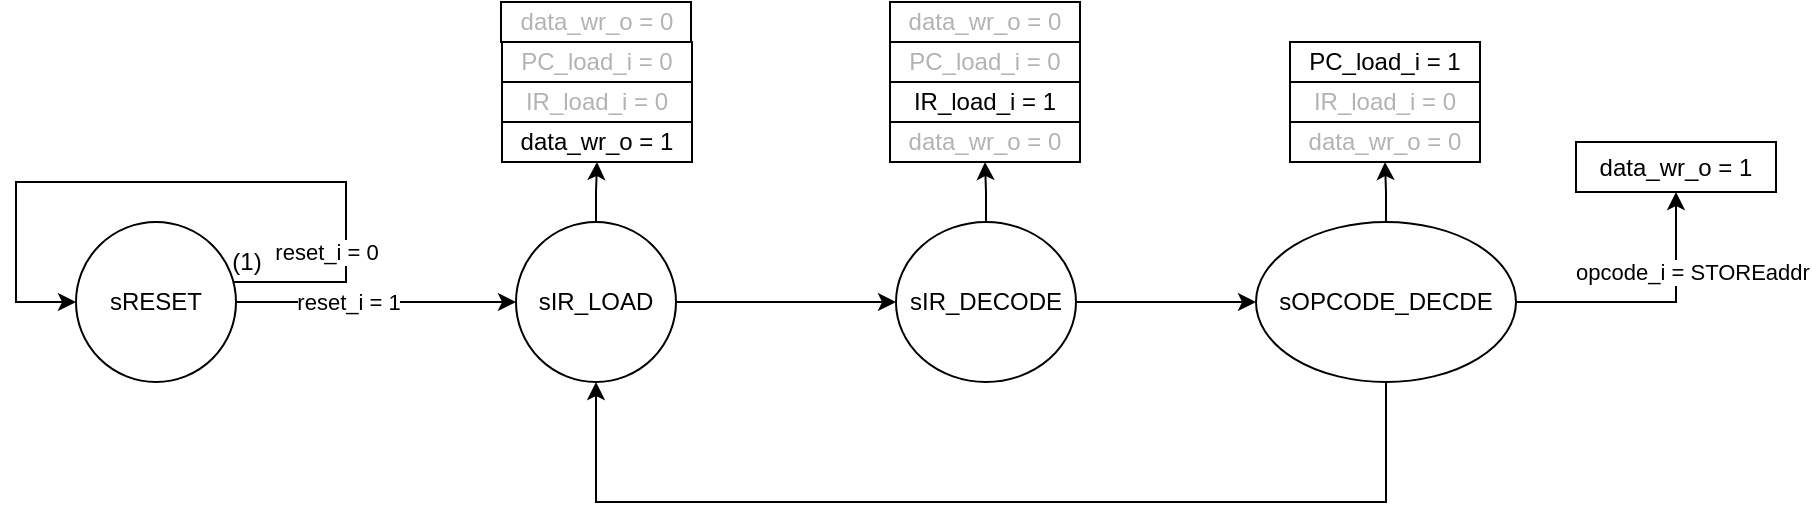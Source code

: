 <mxfile version="23.1.5" type="device">
  <diagram id="3uBYl2EarKnfrtRR1HCS" name="Page-1">
    <mxGraphModel dx="797" dy="457" grid="1" gridSize="10" guides="1" tooltips="1" connect="1" arrows="1" fold="1" page="1" pageScale="1" pageWidth="850" pageHeight="1100" math="0" shadow="0">
      <root>
        <mxCell id="0" />
        <mxCell id="1" parent="0" />
        <mxCell id="4" style="edgeStyle=orthogonalEdgeStyle;html=1;rounded=0;" parent="1" source="2" target="2" edge="1">
          <mxGeometry relative="1" as="geometry">
            <mxPoint x="290" y="160" as="targetPoint" />
            <Array as="points">
              <mxPoint x="235" y="150" />
              <mxPoint x="235" y="100" />
              <mxPoint x="70" y="100" />
              <mxPoint x="70" y="160" />
            </Array>
          </mxGeometry>
        </mxCell>
        <mxCell id="5" value="reset_i = 0" style="edgeLabel;html=1;align=center;verticalAlign=middle;resizable=0;points=[];" parent="4" vertex="1" connectable="0">
          <mxGeometry x="-0.262" y="-1" relative="1" as="geometry">
            <mxPoint x="17" y="36" as="offset" />
          </mxGeometry>
        </mxCell>
        <mxCell id="7" style="edgeStyle=orthogonalEdgeStyle;rounded=0;html=1;" parent="1" source="2" target="9" edge="1">
          <mxGeometry relative="1" as="geometry">
            <mxPoint x="280" y="170" as="targetPoint" />
            <Array as="points" />
          </mxGeometry>
        </mxCell>
        <mxCell id="8" value="reset_i = 1" style="edgeLabel;html=1;align=center;verticalAlign=middle;resizable=0;points=[];" parent="7" vertex="1" connectable="0">
          <mxGeometry x="-0.244" y="1" relative="1" as="geometry">
            <mxPoint x="3" y="1" as="offset" />
          </mxGeometry>
        </mxCell>
        <mxCell id="2" value="sRESET" style="ellipse;whiteSpace=wrap;html=1;" parent="1" vertex="1">
          <mxGeometry x="100" y="120" width="80" height="80" as="geometry" />
        </mxCell>
        <mxCell id="6" value="(1)" style="text;html=1;align=center;verticalAlign=middle;resizable=0;points=[];autosize=1;strokeColor=none;fillColor=none;" parent="1" vertex="1">
          <mxGeometry x="165" y="125" width="40" height="30" as="geometry" />
        </mxCell>
        <mxCell id="11" style="edgeStyle=orthogonalEdgeStyle;rounded=0;html=1;" parent="1" source="9" target="10" edge="1">
          <mxGeometry relative="1" as="geometry" />
        </mxCell>
        <mxCell id="22" style="edgeStyle=orthogonalEdgeStyle;rounded=0;html=1;" parent="1" source="9" target="20" edge="1">
          <mxGeometry relative="1" as="geometry" />
        </mxCell>
        <mxCell id="9" value="sIR_LOAD" style="ellipse;whiteSpace=wrap;html=1;" parent="1" vertex="1">
          <mxGeometry x="320" y="120" width="80" height="80" as="geometry" />
        </mxCell>
        <mxCell id="13" style="edgeStyle=orthogonalEdgeStyle;rounded=0;html=1;" parent="1" source="10" target="12" edge="1">
          <mxGeometry relative="1" as="geometry" />
        </mxCell>
        <mxCell id="24" style="edgeStyle=orthogonalEdgeStyle;rounded=0;html=1;" parent="1" source="10" target="41" edge="1">
          <mxGeometry relative="1" as="geometry">
            <mxPoint x="555" y="90" as="targetPoint" />
            <Array as="points" />
          </mxGeometry>
        </mxCell>
        <mxCell id="10" value="sIR_DECODE" style="ellipse;whiteSpace=wrap;html=1;" parent="1" vertex="1">
          <mxGeometry x="510" y="120" width="90" height="80" as="geometry" />
        </mxCell>
        <mxCell id="25" style="edgeStyle=orthogonalEdgeStyle;rounded=0;html=1;" parent="1" source="12" target="44" edge="1">
          <mxGeometry relative="1" as="geometry">
            <mxPoint x="755.0" y="90" as="targetPoint" />
          </mxGeometry>
        </mxCell>
        <mxCell id="28" style="edgeStyle=orthogonalEdgeStyle;rounded=0;html=1;" parent="1" source="12" target="9" edge="1">
          <mxGeometry relative="1" as="geometry">
            <Array as="points">
              <mxPoint x="755" y="260" />
              <mxPoint x="360" y="260" />
            </Array>
          </mxGeometry>
        </mxCell>
        <mxCell id="36" style="edgeStyle=orthogonalEdgeStyle;rounded=0;html=1;" parent="1" source="12" target="35" edge="1">
          <mxGeometry relative="1" as="geometry" />
        </mxCell>
        <mxCell id="12" value="sOPCODE_DECDE" style="ellipse;whiteSpace=wrap;html=1;" parent="1" vertex="1">
          <mxGeometry x="690" y="120" width="130" height="80" as="geometry" />
        </mxCell>
        <mxCell id="20" value="data_wr_o = 1" style="whiteSpace=wrap;html=1;" parent="1" vertex="1">
          <mxGeometry x="313" y="70" width="95" height="20" as="geometry" />
        </mxCell>
        <mxCell id="35" value="data_wr_o = 1" style="whiteSpace=wrap;html=1;" parent="1" vertex="1">
          <mxGeometry x="850" y="80" width="100" height="25" as="geometry" />
        </mxCell>
        <mxCell id="37" value="opcode_i = STOREaddr" style="edgeLabel;html=1;align=center;verticalAlign=middle;resizable=0;points=[];" parent="1" vertex="1" connectable="0">
          <mxGeometry x="908" y="144.997" as="geometry" />
        </mxCell>
        <mxCell id="38" value="IR_load_i = 0" style="whiteSpace=wrap;html=1;fontColor=#B3B3B3;" parent="1" vertex="1">
          <mxGeometry x="313" y="50" width="95" height="20" as="geometry" />
        </mxCell>
        <mxCell id="39" value="PC_load_i = 0" style="whiteSpace=wrap;html=1;fontColor=#B3B3B3;" parent="1" vertex="1">
          <mxGeometry x="313" y="30" width="95" height="20" as="geometry" />
        </mxCell>
        <mxCell id="41" value="data_wr_o = 0" style="whiteSpace=wrap;html=1;fontColor=#B3B3B3;" parent="1" vertex="1">
          <mxGeometry x="507" y="70" width="95" height="20" as="geometry" />
        </mxCell>
        <mxCell id="42" value="IR_load_i = 1" style="whiteSpace=wrap;html=1;" parent="1" vertex="1">
          <mxGeometry x="507" y="50" width="95" height="20" as="geometry" />
        </mxCell>
        <mxCell id="43" value="PC_load_i = 0" style="whiteSpace=wrap;html=1;fontColor=#B3B3B3;" parent="1" vertex="1">
          <mxGeometry x="507" y="30" width="95" height="20" as="geometry" />
        </mxCell>
        <mxCell id="44" value="data_wr_o = 0" style="whiteSpace=wrap;html=1;fontColor=#B3B3B3;" parent="1" vertex="1">
          <mxGeometry x="707" y="70" width="95" height="20" as="geometry" />
        </mxCell>
        <mxCell id="45" value="IR_load_i = 0" style="whiteSpace=wrap;html=1;fontColor=#B3B3B3;" parent="1" vertex="1">
          <mxGeometry x="707" y="50" width="95" height="20" as="geometry" />
        </mxCell>
        <mxCell id="46" value="PC_load_i = 1" style="whiteSpace=wrap;html=1;" parent="1" vertex="1">
          <mxGeometry x="707" y="30" width="95" height="20" as="geometry" />
        </mxCell>
        <mxCell id="49" value="&lt;span style=&quot;&quot;&gt;data_wr_o = 0&lt;/span&gt;" style="whiteSpace=wrap;html=1;fontColor=#B3B3B3;" parent="1" vertex="1">
          <mxGeometry x="507" y="10" width="95" height="20" as="geometry" />
        </mxCell>
        <mxCell id="50" value="&lt;span style=&quot;&quot;&gt;data_wr_o = 0&lt;/span&gt;" style="whiteSpace=wrap;html=1;fontColor=#B3B3B3;" parent="1" vertex="1">
          <mxGeometry x="312.5" y="10" width="95" height="20" as="geometry" />
        </mxCell>
      </root>
    </mxGraphModel>
  </diagram>
</mxfile>
